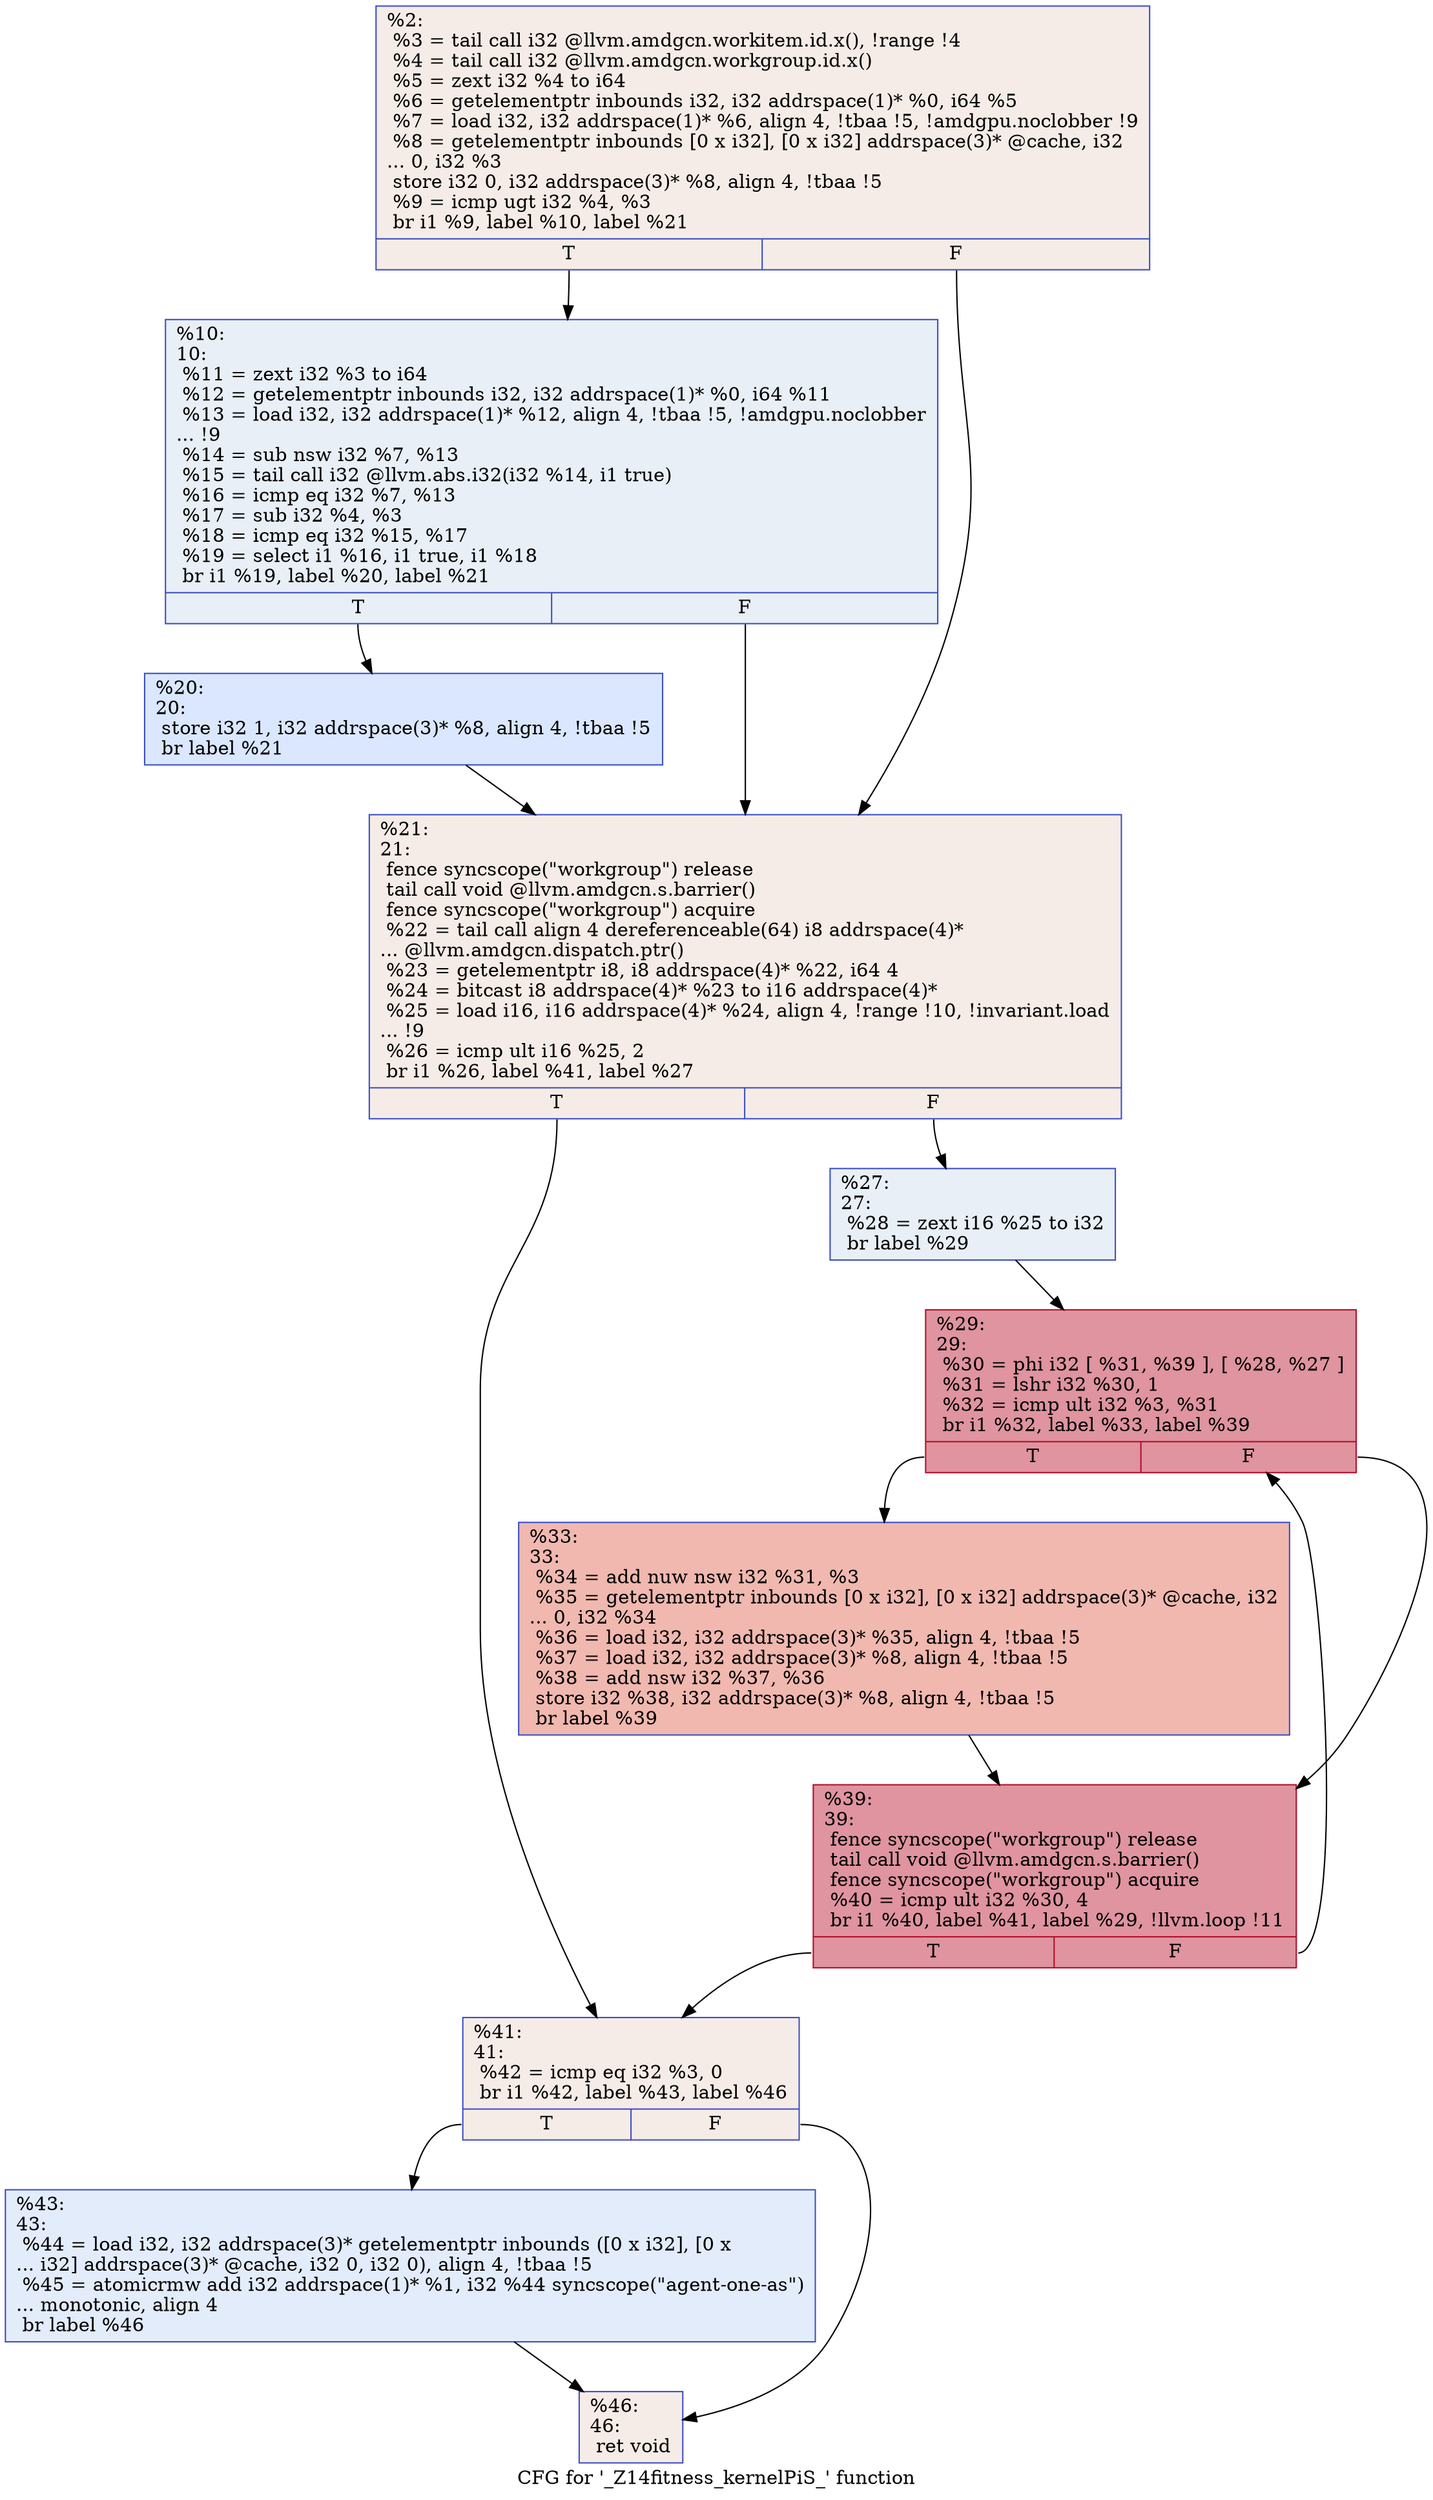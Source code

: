 digraph "CFG for '_Z14fitness_kernelPiS_' function" {
	label="CFG for '_Z14fitness_kernelPiS_' function";

	Node0x4d5e060 [shape=record,color="#3d50c3ff", style=filled, fillcolor="#ead5c970",label="{%2:\l  %3 = tail call i32 @llvm.amdgcn.workitem.id.x(), !range !4\l  %4 = tail call i32 @llvm.amdgcn.workgroup.id.x()\l  %5 = zext i32 %4 to i64\l  %6 = getelementptr inbounds i32, i32 addrspace(1)* %0, i64 %5\l  %7 = load i32, i32 addrspace(1)* %6, align 4, !tbaa !5, !amdgpu.noclobber !9\l  %8 = getelementptr inbounds [0 x i32], [0 x i32] addrspace(3)* @cache, i32\l... 0, i32 %3\l  store i32 0, i32 addrspace(3)* %8, align 4, !tbaa !5\l  %9 = icmp ugt i32 %4, %3\l  br i1 %9, label %10, label %21\l|{<s0>T|<s1>F}}"];
	Node0x4d5e060:s0 -> Node0x4d5f000;
	Node0x4d5e060:s1 -> Node0x4d603a0;
	Node0x4d5f000 [shape=record,color="#3d50c3ff", style=filled, fillcolor="#cedaeb70",label="{%10:\l10:                                               \l  %11 = zext i32 %3 to i64\l  %12 = getelementptr inbounds i32, i32 addrspace(1)* %0, i64 %11\l  %13 = load i32, i32 addrspace(1)* %12, align 4, !tbaa !5, !amdgpu.noclobber\l... !9\l  %14 = sub nsw i32 %7, %13\l  %15 = tail call i32 @llvm.abs.i32(i32 %14, i1 true)\l  %16 = icmp eq i32 %7, %13\l  %17 = sub i32 %4, %3\l  %18 = icmp eq i32 %15, %17\l  %19 = select i1 %16, i1 true, i1 %18\l  br i1 %19, label %20, label %21\l|{<s0>T|<s1>F}}"];
	Node0x4d5f000:s0 -> Node0x4d61220;
	Node0x4d5f000:s1 -> Node0x4d603a0;
	Node0x4d61220 [shape=record,color="#3d50c3ff", style=filled, fillcolor="#abc8fd70",label="{%20:\l20:                                               \l  store i32 1, i32 addrspace(3)* %8, align 4, !tbaa !5\l  br label %21\l}"];
	Node0x4d61220 -> Node0x4d603a0;
	Node0x4d603a0 [shape=record,color="#3d50c3ff", style=filled, fillcolor="#ead5c970",label="{%21:\l21:                                               \l  fence syncscope(\"workgroup\") release\l  tail call void @llvm.amdgcn.s.barrier()\l  fence syncscope(\"workgroup\") acquire\l  %22 = tail call align 4 dereferenceable(64) i8 addrspace(4)*\l... @llvm.amdgcn.dispatch.ptr()\l  %23 = getelementptr i8, i8 addrspace(4)* %22, i64 4\l  %24 = bitcast i8 addrspace(4)* %23 to i16 addrspace(4)*\l  %25 = load i16, i16 addrspace(4)* %24, align 4, !range !10, !invariant.load\l... !9\l  %26 = icmp ult i16 %25, 2\l  br i1 %26, label %41, label %27\l|{<s0>T|<s1>F}}"];
	Node0x4d603a0:s0 -> Node0x4d61d70;
	Node0x4d603a0:s1 -> Node0x4d61e00;
	Node0x4d61e00 [shape=record,color="#3d50c3ff", style=filled, fillcolor="#cedaeb70",label="{%27:\l27:                                               \l  %28 = zext i16 %25 to i32\l  br label %29\l}"];
	Node0x4d61e00 -> Node0x4d61fb0;
	Node0x4d61fb0 [shape=record,color="#b70d28ff", style=filled, fillcolor="#b70d2870",label="{%29:\l29:                                               \l  %30 = phi i32 [ %31, %39 ], [ %28, %27 ]\l  %31 = lshr i32 %30, 1\l  %32 = icmp ult i32 %3, %31\l  br i1 %32, label %33, label %39\l|{<s0>T|<s1>F}}"];
	Node0x4d61fb0:s0 -> Node0x4d60fd0;
	Node0x4d61fb0:s1 -> Node0x4d620a0;
	Node0x4d60fd0 [shape=record,color="#3d50c3ff", style=filled, fillcolor="#dc5d4a70",label="{%33:\l33:                                               \l  %34 = add nuw nsw i32 %31, %3\l  %35 = getelementptr inbounds [0 x i32], [0 x i32] addrspace(3)* @cache, i32\l... 0, i32 %34\l  %36 = load i32, i32 addrspace(3)* %35, align 4, !tbaa !5\l  %37 = load i32, i32 addrspace(3)* %8, align 4, !tbaa !5\l  %38 = add nsw i32 %37, %36\l  store i32 %38, i32 addrspace(3)* %8, align 4, !tbaa !5\l  br label %39\l}"];
	Node0x4d60fd0 -> Node0x4d620a0;
	Node0x4d620a0 [shape=record,color="#b70d28ff", style=filled, fillcolor="#b70d2870",label="{%39:\l39:                                               \l  fence syncscope(\"workgroup\") release\l  tail call void @llvm.amdgcn.s.barrier()\l  fence syncscope(\"workgroup\") acquire\l  %40 = icmp ult i32 %30, 4\l  br i1 %40, label %41, label %29, !llvm.loop !11\l|{<s0>T|<s1>F}}"];
	Node0x4d620a0:s0 -> Node0x4d61d70;
	Node0x4d620a0:s1 -> Node0x4d61fb0;
	Node0x4d61d70 [shape=record,color="#3d50c3ff", style=filled, fillcolor="#ead5c970",label="{%41:\l41:                                               \l  %42 = icmp eq i32 %3, 0\l  br i1 %42, label %43, label %46\l|{<s0>T|<s1>F}}"];
	Node0x4d61d70:s0 -> Node0x4d62d10;
	Node0x4d61d70:s1 -> Node0x4d62d60;
	Node0x4d62d10 [shape=record,color="#3d50c3ff", style=filled, fillcolor="#bfd3f670",label="{%43:\l43:                                               \l  %44 = load i32, i32 addrspace(3)* getelementptr inbounds ([0 x i32], [0 x\l... i32] addrspace(3)* @cache, i32 0, i32 0), align 4, !tbaa !5\l  %45 = atomicrmw add i32 addrspace(1)* %1, i32 %44 syncscope(\"agent-one-as\")\l... monotonic, align 4\l  br label %46\l}"];
	Node0x4d62d10 -> Node0x4d62d60;
	Node0x4d62d60 [shape=record,color="#3d50c3ff", style=filled, fillcolor="#ead5c970",label="{%46:\l46:                                               \l  ret void\l}"];
}
